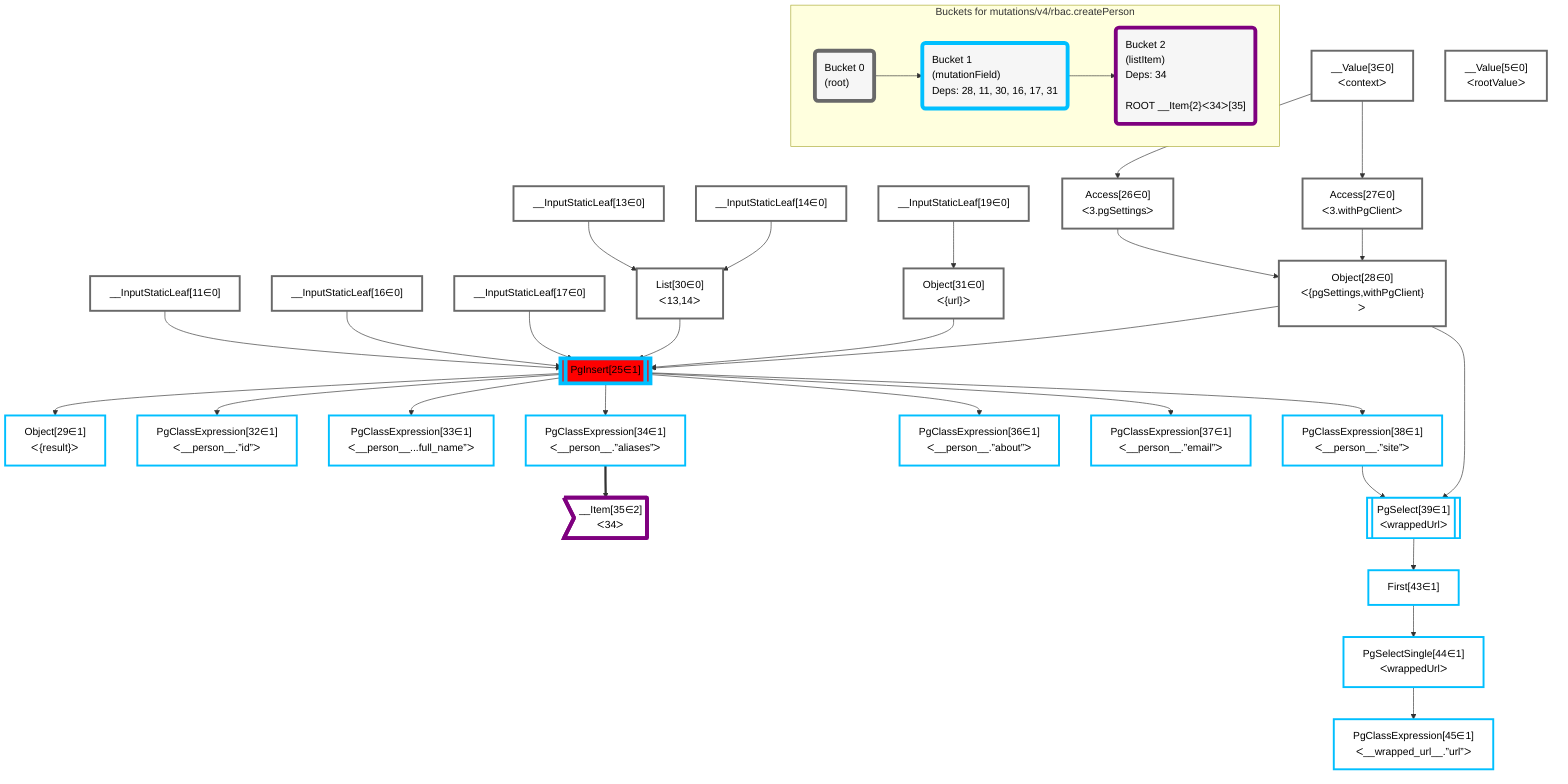 graph TD
    classDef path fill:#eee,stroke:#000,color:#000
    classDef plan fill:#fff,stroke-width:3px,color:#000
    classDef itemplan fill:#fff,stroke-width:6px,color:#000
    classDef sideeffectplan fill:#f00,stroke-width:6px,color:#000
    classDef bucket fill:#f6f6f6,color:#000,stroke-width:6px,text-align:left


    %% define steps
    __Value3["__Value[3∈0]<br />ᐸcontextᐳ"]:::plan
    __Value5["__Value[5∈0]<br />ᐸrootValueᐳ"]:::plan
    __InputStaticLeaf11["__InputStaticLeaf[11∈0]"]:::plan
    __InputStaticLeaf13["__InputStaticLeaf[13∈0]"]:::plan
    __InputStaticLeaf14["__InputStaticLeaf[14∈0]"]:::plan
    __InputStaticLeaf16["__InputStaticLeaf[16∈0]"]:::plan
    __InputStaticLeaf17["__InputStaticLeaf[17∈0]"]:::plan
    __InputStaticLeaf19["__InputStaticLeaf[19∈0]"]:::plan
    Access26["Access[26∈0]<br />ᐸ3.pgSettingsᐳ"]:::plan
    Access27["Access[27∈0]<br />ᐸ3.withPgClientᐳ"]:::plan
    Object28["Object[28∈0]<br />ᐸ{pgSettings,withPgClient}ᐳ"]:::plan
    List30["List[30∈0]<br />ᐸ13,14ᐳ"]:::plan
    Object31["Object[31∈0]<br />ᐸ{url}ᐳ"]:::plan
    PgInsert25[["PgInsert[25∈1]"]]:::sideeffectplan
    Object29["Object[29∈1]<br />ᐸ{result}ᐳ"]:::plan
    PgClassExpression32["PgClassExpression[32∈1]<br />ᐸ__person__.”id”ᐳ"]:::plan
    PgClassExpression33["PgClassExpression[33∈1]<br />ᐸ__person__...full_name”ᐳ"]:::plan
    PgClassExpression34["PgClassExpression[34∈1]<br />ᐸ__person__.”aliases”ᐳ"]:::plan
    __Item35>"__Item[35∈2]<br />ᐸ34ᐳ"]:::itemplan
    PgClassExpression36["PgClassExpression[36∈1]<br />ᐸ__person__.”about”ᐳ"]:::plan
    PgClassExpression37["PgClassExpression[37∈1]<br />ᐸ__person__.”email”ᐳ"]:::plan
    PgClassExpression38["PgClassExpression[38∈1]<br />ᐸ__person__.”site”ᐳ"]:::plan
    PgSelect39[["PgSelect[39∈1]<br />ᐸwrappedUrlᐳ"]]:::plan
    First43["First[43∈1]"]:::plan
    PgSelectSingle44["PgSelectSingle[44∈1]<br />ᐸwrappedUrlᐳ"]:::plan
    PgClassExpression45["PgClassExpression[45∈1]<br />ᐸ__wrapped_url__.”url”ᐳ"]:::plan

    %% plan dependencies
    __Value3 --> Access26
    __Value3 --> Access27
    Access26 & Access27 --> Object28
    __InputStaticLeaf13 & __InputStaticLeaf14 --> List30
    __InputStaticLeaf19 --> Object31
    Object28 & __InputStaticLeaf11 & List30 & __InputStaticLeaf16 & __InputStaticLeaf17 & Object31 --> PgInsert25
    PgInsert25 --> Object29
    PgInsert25 --> PgClassExpression32
    PgInsert25 --> PgClassExpression33
    PgInsert25 --> PgClassExpression34
    PgClassExpression34 ==> __Item35
    PgInsert25 --> PgClassExpression36
    PgInsert25 --> PgClassExpression37
    PgInsert25 --> PgClassExpression38
    Object28 & PgClassExpression38 --> PgSelect39
    PgSelect39 --> First43
    First43 --> PgSelectSingle44
    PgSelectSingle44 --> PgClassExpression45

    %% plan-to-path relationships

    subgraph "Buckets for mutations/v4/rbac.createPerson"
    Bucket0("Bucket 0<br />(root)"):::bucket
    classDef bucket0 stroke:#696969
    class Bucket0,__Value3,__Value5,__InputStaticLeaf11,__InputStaticLeaf13,__InputStaticLeaf14,__InputStaticLeaf16,__InputStaticLeaf17,__InputStaticLeaf19,Access26,Access27,Object28,List30,Object31 bucket0
    Bucket1("Bucket 1<br />(mutationField)<br />Deps: 28, 11, 30, 16, 17, 31"):::bucket
    classDef bucket1 stroke:#00bfff
    class Bucket1,PgInsert25,Object29,PgClassExpression32,PgClassExpression33,PgClassExpression34,PgClassExpression36,PgClassExpression37,PgClassExpression38,PgSelect39,First43,PgSelectSingle44,PgClassExpression45 bucket1
    Bucket2("Bucket 2<br />(listItem)<br />Deps: 34<br /><br />ROOT __Item{2}ᐸ34ᐳ[35]"):::bucket
    classDef bucket2 stroke:#7f007f
    class Bucket2,__Item35 bucket2
    Bucket0 --> Bucket1
    Bucket1 --> Bucket2
    end